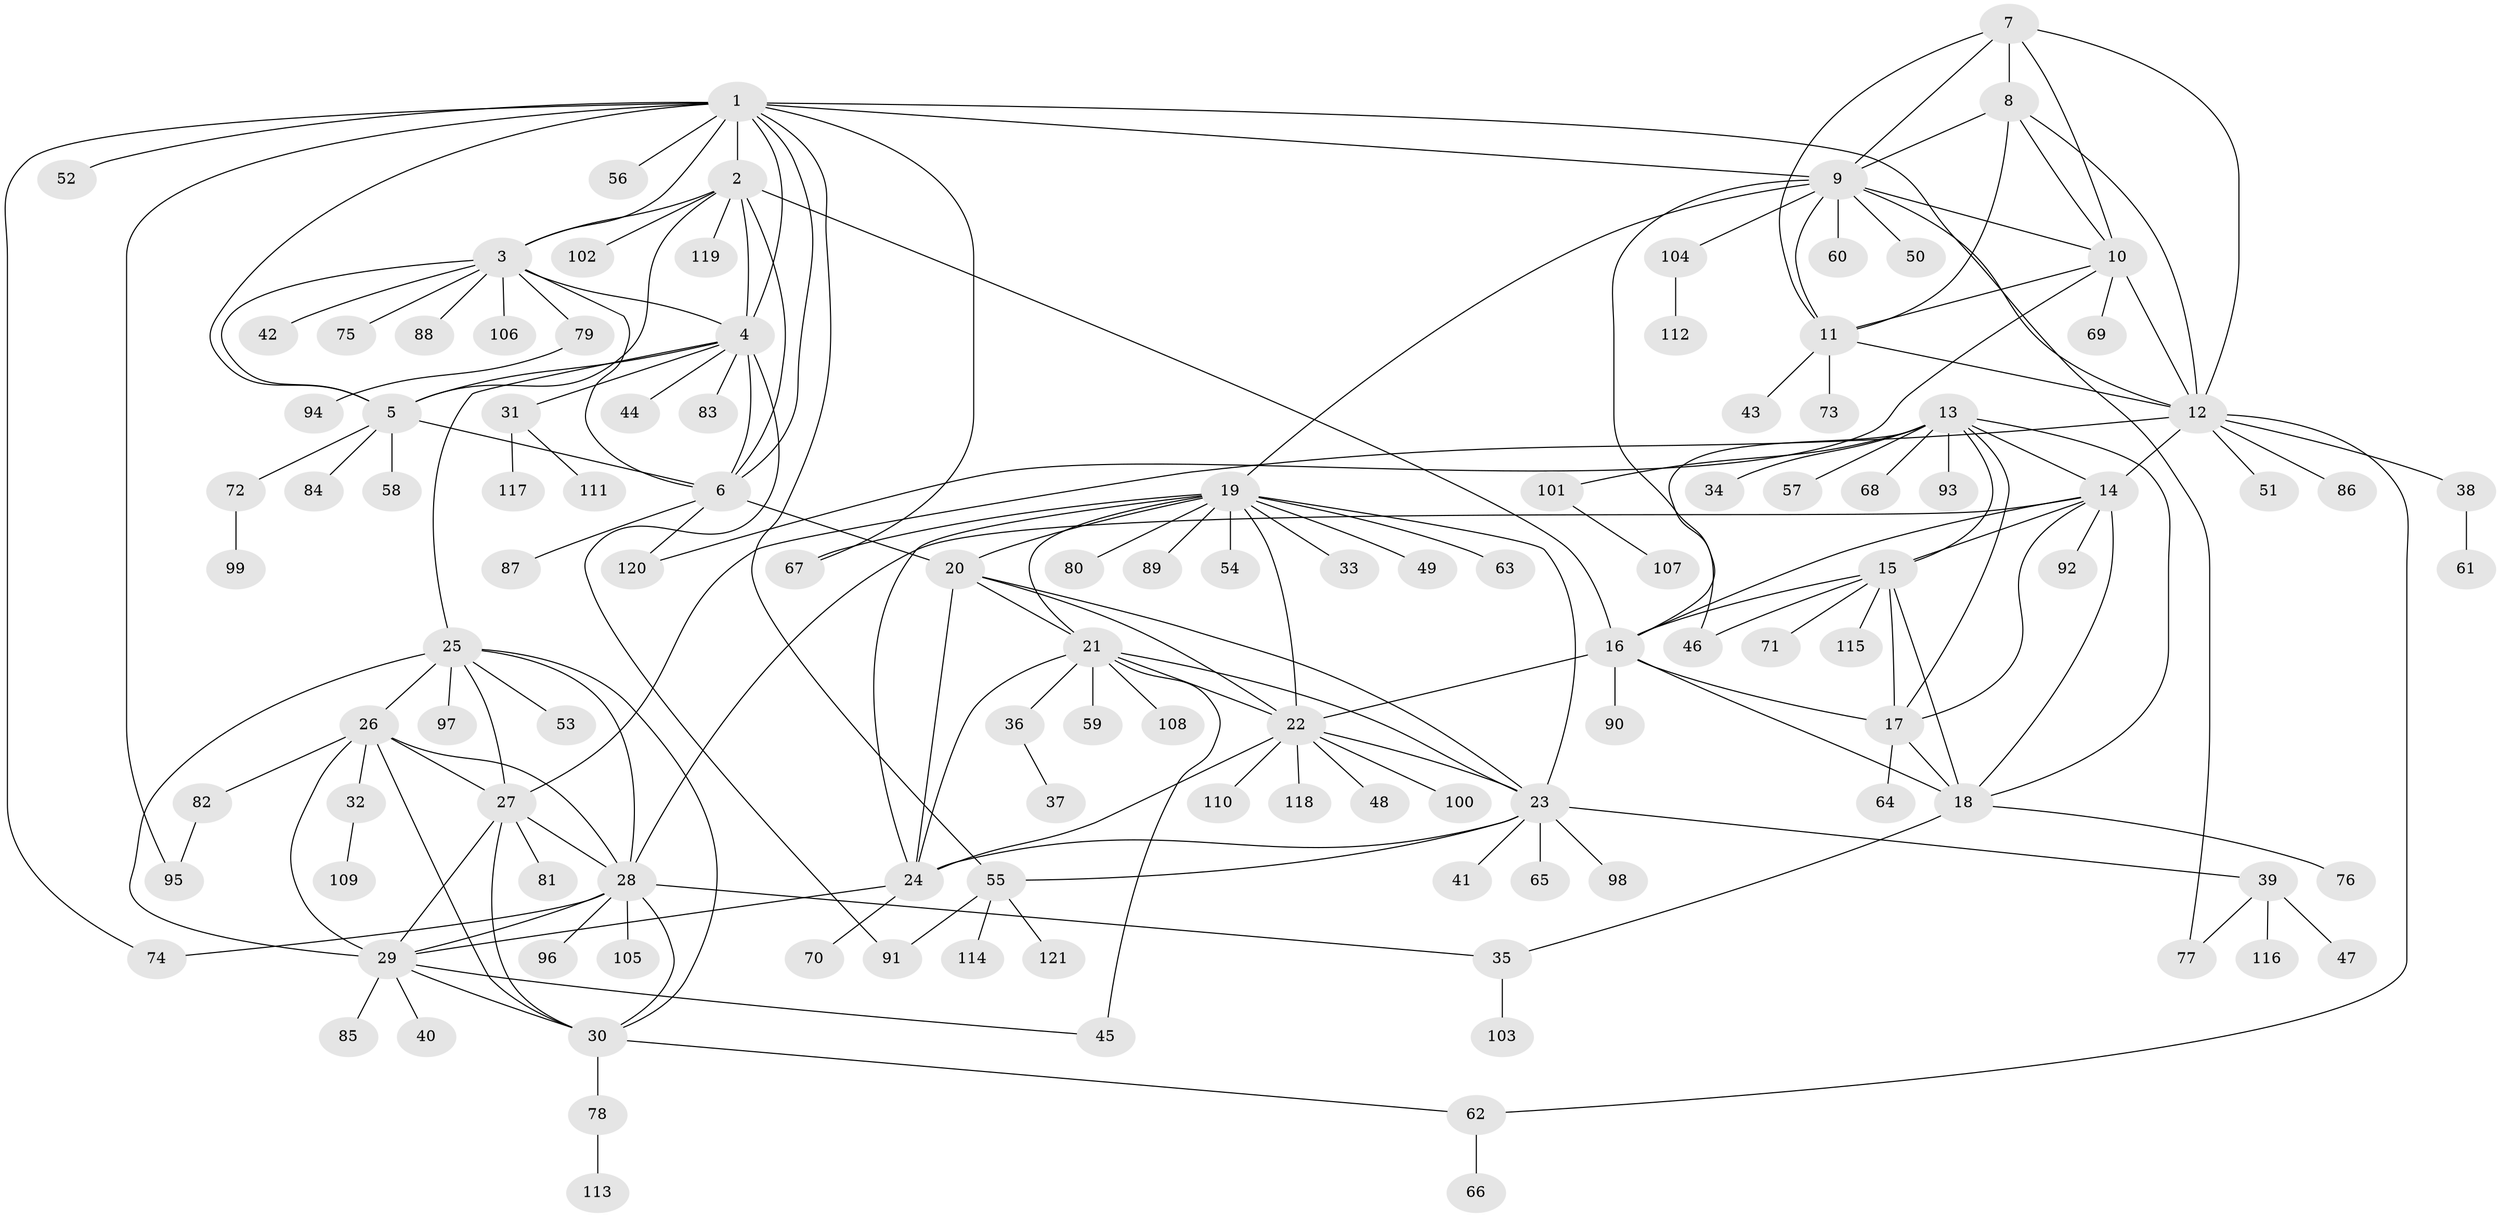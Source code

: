 // Generated by graph-tools (version 1.1) at 2025/26/03/09/25 03:26:47]
// undirected, 121 vertices, 187 edges
graph export_dot {
graph [start="1"]
  node [color=gray90,style=filled];
  1;
  2;
  3;
  4;
  5;
  6;
  7;
  8;
  9;
  10;
  11;
  12;
  13;
  14;
  15;
  16;
  17;
  18;
  19;
  20;
  21;
  22;
  23;
  24;
  25;
  26;
  27;
  28;
  29;
  30;
  31;
  32;
  33;
  34;
  35;
  36;
  37;
  38;
  39;
  40;
  41;
  42;
  43;
  44;
  45;
  46;
  47;
  48;
  49;
  50;
  51;
  52;
  53;
  54;
  55;
  56;
  57;
  58;
  59;
  60;
  61;
  62;
  63;
  64;
  65;
  66;
  67;
  68;
  69;
  70;
  71;
  72;
  73;
  74;
  75;
  76;
  77;
  78;
  79;
  80;
  81;
  82;
  83;
  84;
  85;
  86;
  87;
  88;
  89;
  90;
  91;
  92;
  93;
  94;
  95;
  96;
  97;
  98;
  99;
  100;
  101;
  102;
  103;
  104;
  105;
  106;
  107;
  108;
  109;
  110;
  111;
  112;
  113;
  114;
  115;
  116;
  117;
  118;
  119;
  120;
  121;
  1 -- 2;
  1 -- 3;
  1 -- 4;
  1 -- 5;
  1 -- 6;
  1 -- 9;
  1 -- 52;
  1 -- 55;
  1 -- 56;
  1 -- 67;
  1 -- 74;
  1 -- 77;
  1 -- 95;
  2 -- 3;
  2 -- 4;
  2 -- 5;
  2 -- 6;
  2 -- 16;
  2 -- 102;
  2 -- 119;
  3 -- 4;
  3 -- 5;
  3 -- 6;
  3 -- 42;
  3 -- 75;
  3 -- 79;
  3 -- 88;
  3 -- 106;
  4 -- 5;
  4 -- 6;
  4 -- 25;
  4 -- 31;
  4 -- 44;
  4 -- 83;
  4 -- 91;
  5 -- 6;
  5 -- 58;
  5 -- 72;
  5 -- 84;
  6 -- 20;
  6 -- 87;
  6 -- 120;
  7 -- 8;
  7 -- 9;
  7 -- 10;
  7 -- 11;
  7 -- 12;
  8 -- 9;
  8 -- 10;
  8 -- 11;
  8 -- 12;
  9 -- 10;
  9 -- 11;
  9 -- 12;
  9 -- 19;
  9 -- 46;
  9 -- 50;
  9 -- 60;
  9 -- 104;
  10 -- 11;
  10 -- 12;
  10 -- 69;
  10 -- 120;
  11 -- 12;
  11 -- 43;
  11 -- 73;
  12 -- 14;
  12 -- 27;
  12 -- 38;
  12 -- 51;
  12 -- 62;
  12 -- 86;
  13 -- 14;
  13 -- 15;
  13 -- 16;
  13 -- 17;
  13 -- 18;
  13 -- 34;
  13 -- 57;
  13 -- 68;
  13 -- 93;
  13 -- 101;
  14 -- 15;
  14 -- 16;
  14 -- 17;
  14 -- 18;
  14 -- 28;
  14 -- 92;
  15 -- 16;
  15 -- 17;
  15 -- 18;
  15 -- 46;
  15 -- 71;
  15 -- 115;
  16 -- 17;
  16 -- 18;
  16 -- 22;
  16 -- 90;
  17 -- 18;
  17 -- 64;
  18 -- 35;
  18 -- 76;
  19 -- 20;
  19 -- 21;
  19 -- 22;
  19 -- 23;
  19 -- 24;
  19 -- 33;
  19 -- 49;
  19 -- 54;
  19 -- 63;
  19 -- 67;
  19 -- 80;
  19 -- 89;
  20 -- 21;
  20 -- 22;
  20 -- 23;
  20 -- 24;
  21 -- 22;
  21 -- 23;
  21 -- 24;
  21 -- 36;
  21 -- 45;
  21 -- 59;
  21 -- 108;
  22 -- 23;
  22 -- 24;
  22 -- 48;
  22 -- 100;
  22 -- 110;
  22 -- 118;
  23 -- 24;
  23 -- 39;
  23 -- 41;
  23 -- 55;
  23 -- 65;
  23 -- 98;
  24 -- 29;
  24 -- 70;
  25 -- 26;
  25 -- 27;
  25 -- 28;
  25 -- 29;
  25 -- 30;
  25 -- 53;
  25 -- 97;
  26 -- 27;
  26 -- 28;
  26 -- 29;
  26 -- 30;
  26 -- 32;
  26 -- 82;
  27 -- 28;
  27 -- 29;
  27 -- 30;
  27 -- 81;
  28 -- 29;
  28 -- 30;
  28 -- 35;
  28 -- 74;
  28 -- 96;
  28 -- 105;
  29 -- 30;
  29 -- 40;
  29 -- 45;
  29 -- 85;
  30 -- 62;
  30 -- 78;
  31 -- 111;
  31 -- 117;
  32 -- 109;
  35 -- 103;
  36 -- 37;
  38 -- 61;
  39 -- 47;
  39 -- 77;
  39 -- 116;
  55 -- 91;
  55 -- 114;
  55 -- 121;
  62 -- 66;
  72 -- 99;
  78 -- 113;
  79 -- 94;
  82 -- 95;
  101 -- 107;
  104 -- 112;
}
